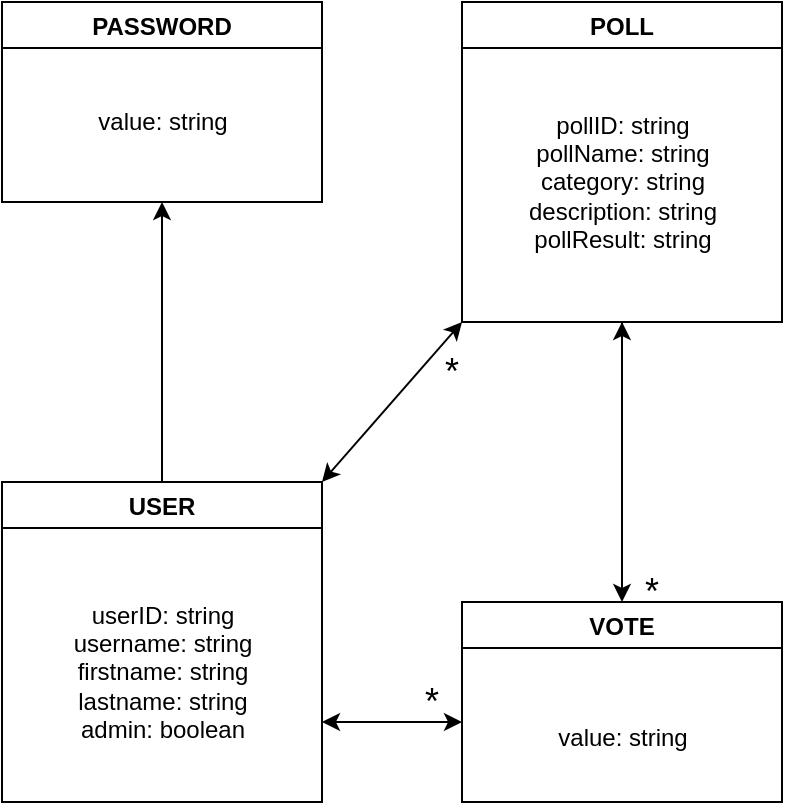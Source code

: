 <mxfile version="20.3.0" type="device"><diagram id="3DqvE3WZ2hL0PcK7NJS7" name="Page-1"><mxGraphModel dx="1022" dy="428" grid="1" gridSize="10" guides="1" tooltips="1" connect="1" arrows="1" fold="1" page="1" pageScale="1" pageWidth="827" pageHeight="1169" math="0" shadow="0"><root><mxCell id="0"/><mxCell id="1" parent="0"/><mxCell id="i9x7m4cZ3sYLqyNfHoE3-2" value="USER" style="swimlane;" parent="1" vertex="1"><mxGeometry x="130" y="600" width="160" height="160" as="geometry"/></mxCell><mxCell id="i9x7m4cZ3sYLqyNfHoE3-5" value="userID: string&lt;br&gt;username: string&lt;br&gt;firstname: string&lt;br&gt;lastname: string&lt;br&gt;admin: boolean" style="text;html=1;align=center;verticalAlign=middle;resizable=0;points=[];autosize=1;strokeColor=none;fillColor=none;" parent="i9x7m4cZ3sYLqyNfHoE3-2" vertex="1"><mxGeometry x="25" y="50" width="110" height="90" as="geometry"/></mxCell><mxCell id="i9x7m4cZ3sYLqyNfHoE3-6" value="POLL" style="swimlane;" parent="1" vertex="1"><mxGeometry x="360" y="360" width="160" height="160" as="geometry"/></mxCell><mxCell id="i9x7m4cZ3sYLqyNfHoE3-7" value="pollID: string&lt;br&gt;pollName: string&lt;br&gt;category: string&lt;br&gt;description: string&lt;br&gt;pollResult: string" style="text;html=1;align=center;verticalAlign=middle;resizable=0;points=[];autosize=1;strokeColor=none;fillColor=none;" parent="i9x7m4cZ3sYLqyNfHoE3-6" vertex="1"><mxGeometry x="20" y="45" width="120" height="90" as="geometry"/></mxCell><mxCell id="i9x7m4cZ3sYLqyNfHoE3-8" value="VOTE" style="swimlane;" parent="1" vertex="1"><mxGeometry x="360" y="660" width="160" height="100" as="geometry"/></mxCell><mxCell id="i9x7m4cZ3sYLqyNfHoE3-9" value="&lt;br&gt;value: string" style="text;html=1;align=center;verticalAlign=middle;resizable=0;points=[];autosize=1;strokeColor=none;fillColor=none;" parent="i9x7m4cZ3sYLqyNfHoE3-8" vertex="1"><mxGeometry x="35" y="40" width="90" height="40" as="geometry"/></mxCell><mxCell id="ibwetgyjqIM-7qNNKDDq-4" value="&lt;font style=&quot;font-size: 18px;&quot;&gt;*&lt;/font&gt;" style="text;html=1;strokeColor=none;fillColor=none;align=center;verticalAlign=middle;whiteSpace=wrap;rounded=0;" parent="i9x7m4cZ3sYLqyNfHoE3-8" vertex="1"><mxGeometry x="70" y="-20" width="50" height="30" as="geometry"/></mxCell><mxCell id="i9x7m4cZ3sYLqyNfHoE3-18" value="" style="endArrow=classic;html=1;rounded=0;entryX=0.5;entryY=0;entryDx=0;entryDy=0;exitX=0.5;exitY=1;exitDx=0;exitDy=0;" parent="1" source="i9x7m4cZ3sYLqyNfHoE3-6" target="i9x7m4cZ3sYLqyNfHoE3-8" edge="1"><mxGeometry width="50" height="50" relative="1" as="geometry"><mxPoint x="350" y="600" as="sourcePoint"/><mxPoint x="400" y="550" as="targetPoint"/></mxGeometry></mxCell><mxCell id="i9x7m4cZ3sYLqyNfHoE3-26" value="" style="endArrow=classic;html=1;rounded=0;" parent="1" edge="1"><mxGeometry width="50" height="50" relative="1" as="geometry"><mxPoint x="440" y="620" as="sourcePoint"/><mxPoint x="440" y="520" as="targetPoint"/></mxGeometry></mxCell><mxCell id="DVJLygQkR1Y7jIwSYU8g-1" value="PASSWORD" style="swimlane;" parent="1" vertex="1"><mxGeometry x="130" y="360" width="160" height="100" as="geometry"/></mxCell><mxCell id="DVJLygQkR1Y7jIwSYU8g-2" value="value: string" style="text;html=1;align=center;verticalAlign=middle;resizable=0;points=[];autosize=1;strokeColor=none;fillColor=none;" parent="DVJLygQkR1Y7jIwSYU8g-1" vertex="1"><mxGeometry x="35" y="45" width="90" height="30" as="geometry"/></mxCell><mxCell id="DVJLygQkR1Y7jIwSYU8g-4" value="" style="endArrow=classic;html=1;rounded=0;exitX=0.5;exitY=0;exitDx=0;exitDy=0;entryX=0.5;entryY=1;entryDx=0;entryDy=0;" parent="1" source="i9x7m4cZ3sYLqyNfHoE3-2" target="DVJLygQkR1Y7jIwSYU8g-1" edge="1"><mxGeometry width="50" height="50" relative="1" as="geometry"><mxPoint x="340" y="610" as="sourcePoint"/><mxPoint x="390" y="560" as="targetPoint"/></mxGeometry></mxCell><mxCell id="ibwetgyjqIM-7qNNKDDq-1" value="" style="endArrow=classic;startArrow=classic;html=1;rounded=0;entryX=0;entryY=1;entryDx=0;entryDy=0;exitX=1;exitY=0;exitDx=0;exitDy=0;" parent="1" source="i9x7m4cZ3sYLqyNfHoE3-2" target="i9x7m4cZ3sYLqyNfHoE3-6" edge="1"><mxGeometry width="50" height="50" relative="1" as="geometry"><mxPoint x="240" y="710" as="sourcePoint"/><mxPoint x="290" y="660" as="targetPoint"/></mxGeometry></mxCell><mxCell id="ibwetgyjqIM-7qNNKDDq-5" value="&lt;font style=&quot;font-size: 18px;&quot;&gt;*&lt;/font&gt;" style="text;html=1;strokeColor=none;fillColor=none;align=center;verticalAlign=middle;whiteSpace=wrap;rounded=0;" parent="1" vertex="1"><mxGeometry x="330" y="530" width="50" height="30" as="geometry"/></mxCell><mxCell id="ibwetgyjqIM-7qNNKDDq-3" value="&lt;font style=&quot;font-size: 18px;&quot;&gt;*&lt;/font&gt;" style="text;html=1;strokeColor=none;fillColor=none;align=center;verticalAlign=middle;whiteSpace=wrap;rounded=0;" parent="1" vertex="1"><mxGeometry x="320" y="695" width="50" height="30" as="geometry"/></mxCell><mxCell id="FW-iPoUB4A0apoI3brXb-3" value="" style="endArrow=classic;startArrow=classic;html=1;rounded=0;" parent="1" edge="1"><mxGeometry width="50" height="50" relative="1" as="geometry"><mxPoint x="290" y="720" as="sourcePoint"/><mxPoint x="360" y="720" as="targetPoint"/></mxGeometry></mxCell></root></mxGraphModel></diagram></mxfile>